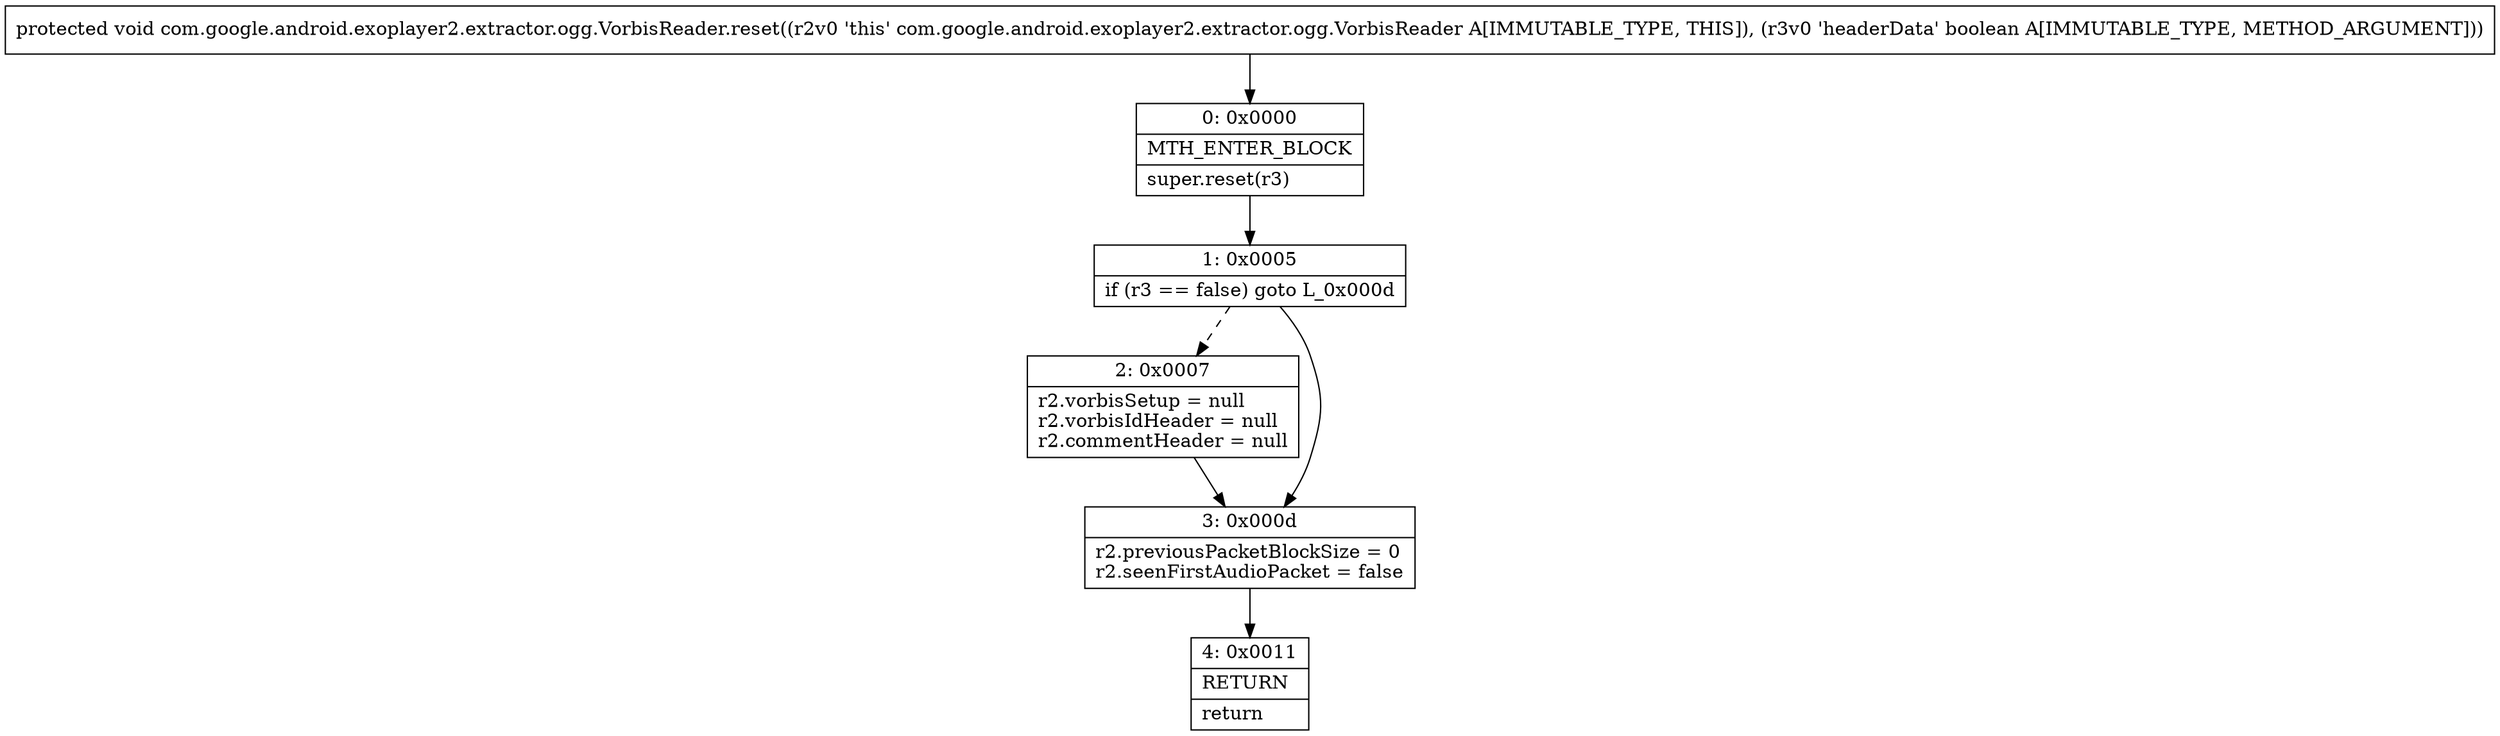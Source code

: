 digraph "CFG forcom.google.android.exoplayer2.extractor.ogg.VorbisReader.reset(Z)V" {
Node_0 [shape=record,label="{0\:\ 0x0000|MTH_ENTER_BLOCK\l|super.reset(r3)\l}"];
Node_1 [shape=record,label="{1\:\ 0x0005|if (r3 == false) goto L_0x000d\l}"];
Node_2 [shape=record,label="{2\:\ 0x0007|r2.vorbisSetup = null\lr2.vorbisIdHeader = null\lr2.commentHeader = null\l}"];
Node_3 [shape=record,label="{3\:\ 0x000d|r2.previousPacketBlockSize = 0\lr2.seenFirstAudioPacket = false\l}"];
Node_4 [shape=record,label="{4\:\ 0x0011|RETURN\l|return\l}"];
MethodNode[shape=record,label="{protected void com.google.android.exoplayer2.extractor.ogg.VorbisReader.reset((r2v0 'this' com.google.android.exoplayer2.extractor.ogg.VorbisReader A[IMMUTABLE_TYPE, THIS]), (r3v0 'headerData' boolean A[IMMUTABLE_TYPE, METHOD_ARGUMENT])) }"];
MethodNode -> Node_0;
Node_0 -> Node_1;
Node_1 -> Node_2[style=dashed];
Node_1 -> Node_3;
Node_2 -> Node_3;
Node_3 -> Node_4;
}

